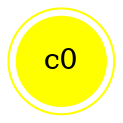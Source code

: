 graph "./test/goodExample_clone_mixed/output/" {
"c0" ["shape"="doublecircle","color"="yellow","style"="filled"]
}